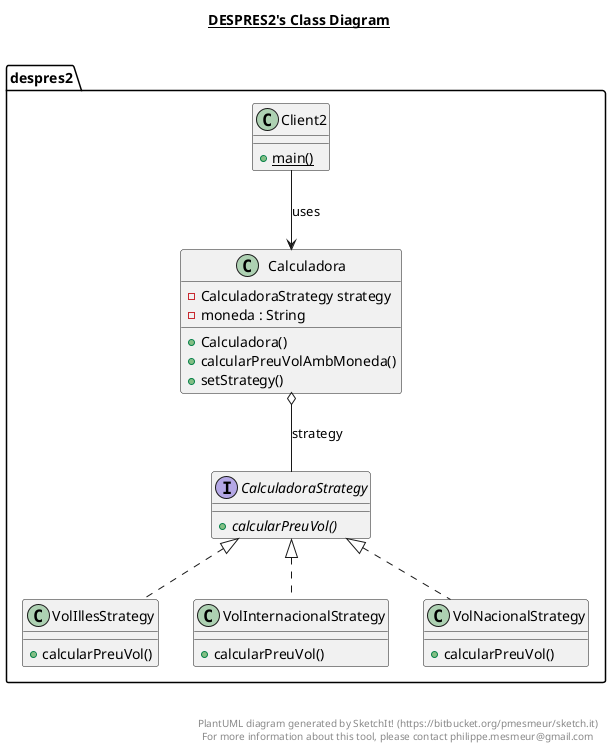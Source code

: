 @startuml

title __DESPRES2's Class Diagram__\n

  namespace despres2 {
    class despres2.Calculadora {
    - CalculadoraStrategy strategy
        - moneda : String
        + Calculadora()
        + calcularPreuVolAmbMoneda()
        + setStrategy()
    }
  }
  

  namespace despres2 {
    interface despres2.CalculadoraStrategy {
        {abstract} + calcularPreuVol()
    }
  }
  

  namespace despres2 {
    class despres2.Client2 {
        {static} + main()
    }
  }
  

  namespace despres2 {
    class despres2.VolIllesStrategy {
        + calcularPreuVol()
    }
  }
  

  namespace despres2 {
    class despres2.VolInternacionalStrategy {
        + calcularPreuVol()
    }
  }
  

  namespace despres2 {
    class despres2.VolNacionalStrategy {
        + calcularPreuVol()
    }
  }
  

  despres2.Calculadora o-- despres2.CalculadoraStrategy : strategy
  despres2.VolIllesStrategy .up.|> despres2.CalculadoraStrategy
  despres2.VolInternacionalStrategy .up.|> despres2.CalculadoraStrategy
  despres2.VolNacionalStrategy .up.|> despres2.CalculadoraStrategy

despres2.Client2 --> despres2.Calculadora: uses
right footer


PlantUML diagram generated by SketchIt! (https://bitbucket.org/pmesmeur/sketch.it)
For more information about this tool, please contact philippe.mesmeur@gmail.com
endfooter

@enduml
